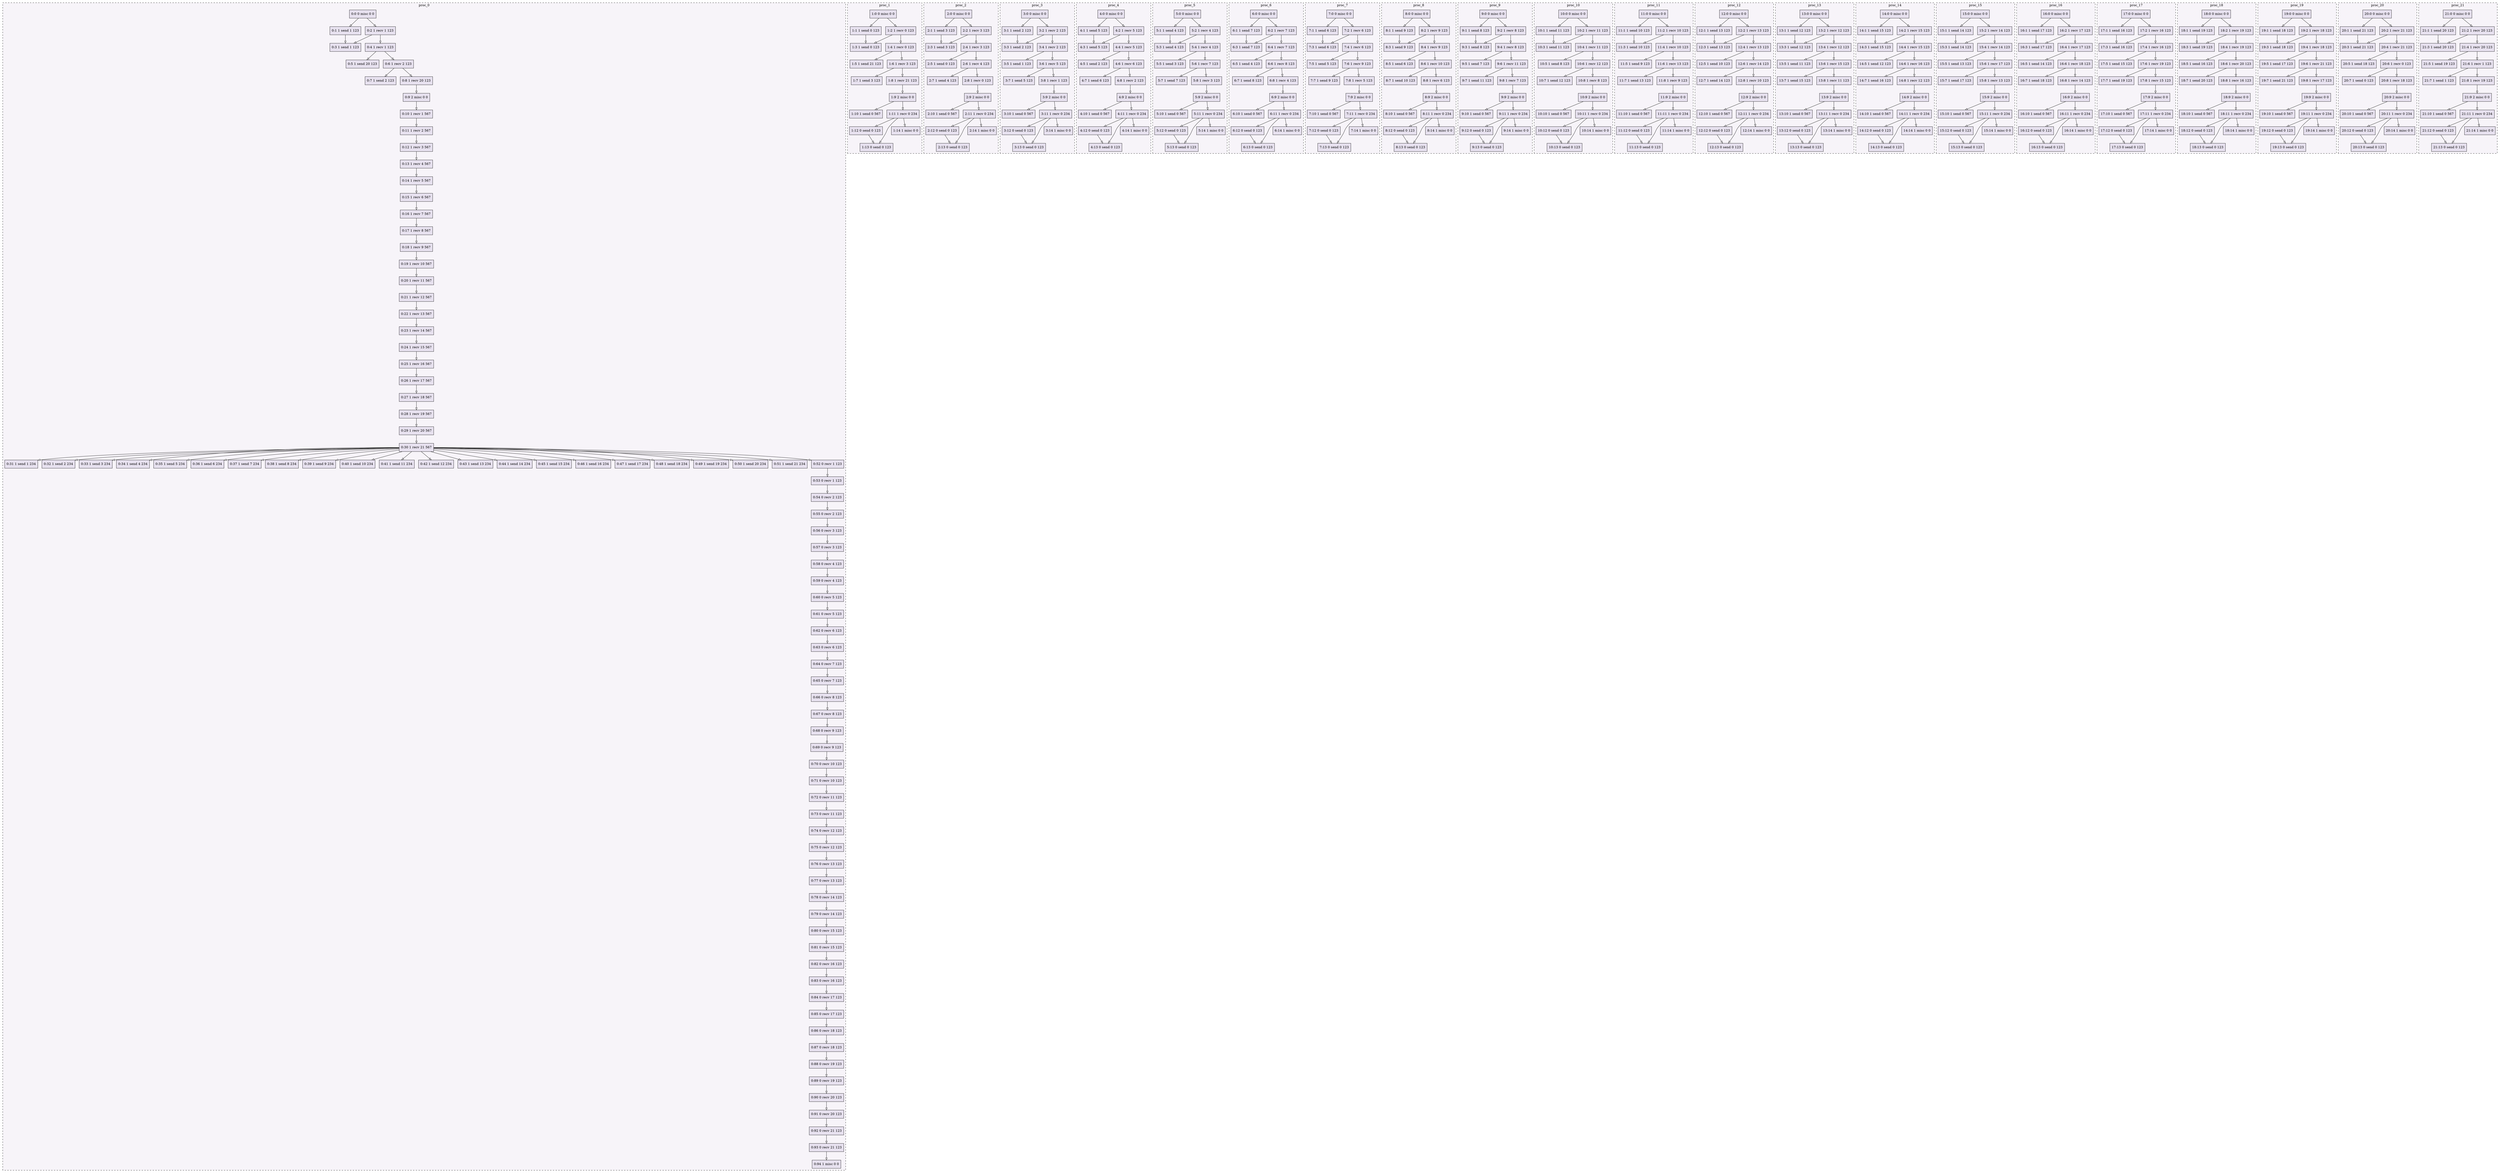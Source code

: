digraph{node[shape=record style=filled colorscheme=purd9 fillcolor=2];subgraph cluster0{style=dashed;colorscheme=purd9;bgcolor=1;edge[arrowhead=empty];label=proc_0;0[label="0:0 0 misc 0 0"];1[label="0:1 1 send 1 123"];2[label="0:2 1 recv 1 123"];3[label="0:3 1 send 1 123"];4[label="0:4 1 recv 1 123"];5[label="0:5 1 send 20 123"];6[label="0:6 1 recv 2 123"];7[label="0:7 1 send 2 123"];8[label="0:8 1 recv 20 123"];9[label="0:9 2 misc 0 0"];10[label="0:10 1 recv 1 567"];11[label="0:11 1 recv 2 567"];12[label="0:12 1 recv 3 567"];13[label="0:13 1 recv 4 567"];14[label="0:14 1 recv 5 567"];15[label="0:15 1 recv 6 567"];16[label="0:16 1 recv 7 567"];17[label="0:17 1 recv 8 567"];18[label="0:18 1 recv 9 567"];19[label="0:19 1 recv 10 567"];20[label="0:20 1 recv 11 567"];21[label="0:21 1 recv 12 567"];22[label="0:22 1 recv 13 567"];23[label="0:23 1 recv 14 567"];24[label="0:24 1 recv 15 567"];25[label="0:25 1 recv 16 567"];26[label="0:26 1 recv 17 567"];27[label="0:27 1 recv 18 567"];28[label="0:28 1 recv 19 567"];29[label="0:29 1 recv 20 567"];30[label="0:30 1 recv 21 567"];31[label="0:31 1 send 1 234"];32[label="0:32 1 send 2 234"];33[label="0:33 1 send 3 234"];34[label="0:34 1 send 4 234"];35[label="0:35 1 send 5 234"];36[label="0:36 1 send 6 234"];37[label="0:37 1 send 7 234"];38[label="0:38 1 send 8 234"];39[label="0:39 1 send 9 234"];40[label="0:40 1 send 10 234"];41[label="0:41 1 send 11 234"];42[label="0:42 1 send 12 234"];43[label="0:43 1 send 13 234"];44[label="0:44 1 send 14 234"];45[label="0:45 1 send 15 234"];46[label="0:46 1 send 16 234"];47[label="0:47 1 send 17 234"];48[label="0:48 1 send 18 234"];49[label="0:49 1 send 19 234"];50[label="0:50 1 send 20 234"];51[label="0:51 1 send 21 234"];52[label="0:52 0 recv 1 123"];53[label="0:53 0 recv 1 123"];54[label="0:54 0 recv 2 123"];55[label="0:55 0 recv 2 123"];56[label="0:56 0 recv 3 123"];57[label="0:57 0 recv 3 123"];58[label="0:58 0 recv 4 123"];59[label="0:59 0 recv 4 123"];60[label="0:60 0 recv 5 123"];61[label="0:61 0 recv 5 123"];62[label="0:62 0 recv 6 123"];63[label="0:63 0 recv 6 123"];64[label="0:64 0 recv 7 123"];65[label="0:65 0 recv 7 123"];66[label="0:66 0 recv 8 123"];67[label="0:67 0 recv 8 123"];68[label="0:68 0 recv 9 123"];69[label="0:69 0 recv 9 123"];70[label="0:70 0 recv 10 123"];71[label="0:71 0 recv 10 123"];72[label="0:72 0 recv 11 123"];73[label="0:73 0 recv 11 123"];74[label="0:74 0 recv 12 123"];75[label="0:75 0 recv 12 123"];76[label="0:76 0 recv 13 123"];77[label="0:77 0 recv 13 123"];78[label="0:78 0 recv 14 123"];79[label="0:79 0 recv 14 123"];80[label="0:80 0 recv 15 123"];81[label="0:81 0 recv 15 123"];82[label="0:82 0 recv 16 123"];83[label="0:83 0 recv 16 123"];84[label="0:84 0 recv 17 123"];85[label="0:85 0 recv 17 123"];86[label="0:86 0 recv 18 123"];87[label="0:87 0 recv 18 123"];88[label="0:88 0 recv 19 123"];89[label="0:89 0 recv 19 123"];90[label="0:90 0 recv 20 123"];91[label="0:91 0 recv 20 123"];92[label="0:92 0 recv 21 123"];93[label="0:93 0 recv 21 123"];94[label="0:94 1 misc 0 0"];0->1;0->2;2->3;1->3;2->4;4->5;4->6;6->7;6->8;8->9;9->10;10->11;11->12;12->13;13->14;14->15;15->16;16->17;17->18;18->19;19->20;20->21;21->22;22->23;23->24;24->25;25->26;26->27;27->28;28->29;29->30;30->31;30->32;30->33;30->34;30->35;30->36;30->37;30->38;30->39;30->40;30->41;30->42;30->43;30->44;30->45;30->46;30->47;30->48;30->49;30->50;30->51;30->52;52->53;53->54;54->55;55->56;56->57;57->58;58->59;59->60;60->61;61->62;62->63;63->64;64->65;65->66;66->67;67->68;68->69;69->70;70->71;71->72;72->73;73->74;74->75;75->76;76->77;77->78;78->79;79->80;80->81;81->82;82->83;83->84;84->85;85->86;86->87;87->88;88->89;89->90;90->91;91->92;92->93;93->94;}subgraph cluster1{style=dashed;colorscheme=purd9;bgcolor=1;edge[arrowhead=empty];label=proc_1;95[label="1:0 0 misc 0 0"];96[label="1:1 1 send 0 123"];97[label="1:2 1 recv 0 123"];98[label="1:3 1 send 0 123"];99[label="1:4 1 recv 0 123"];100[label="1:5 1 send 21 123"];101[label="1:6 1 recv 3 123"];102[label="1:7 1 send 3 123"];103[label="1:8 1 recv 21 123"];104[label="1:9 2 misc 0 0"];105[label="1:10 1 send 0 567"];106[label="1:11 1 recv 0 234"];107[label="1:12 0 send 0 123"];108[label="1:13 0 send 0 123"];109[label="1:14 1 misc 0 0"];95->96;95->97;97->98;96->98;97->99;99->100;99->101;101->102;101->103;103->104;104->105;104->106;106->107;107->108;106->108;106->109;}subgraph cluster2{style=dashed;colorscheme=purd9;bgcolor=1;edge[arrowhead=empty];label=proc_2;110[label="2:0 0 misc 0 0"];111[label="2:1 1 send 3 123"];112[label="2:2 1 recv 3 123"];113[label="2:3 1 send 3 123"];114[label="2:4 1 recv 3 123"];115[label="2:5 1 send 0 123"];116[label="2:6 1 recv 4 123"];117[label="2:7 1 send 4 123"];118[label="2:8 1 recv 0 123"];119[label="2:9 2 misc 0 0"];120[label="2:10 1 send 0 567"];121[label="2:11 1 recv 0 234"];122[label="2:12 0 send 0 123"];123[label="2:13 0 send 0 123"];124[label="2:14 1 misc 0 0"];110->111;110->112;112->113;111->113;112->114;114->115;114->116;116->117;116->118;118->119;119->120;119->121;121->122;122->123;121->123;121->124;}subgraph cluster3{style=dashed;colorscheme=purd9;bgcolor=1;edge[arrowhead=empty];label=proc_3;125[label="3:0 0 misc 0 0"];126[label="3:1 1 send 2 123"];127[label="3:2 1 recv 2 123"];128[label="3:3 1 send 2 123"];129[label="3:4 1 recv 2 123"];130[label="3:5 1 send 1 123"];131[label="3:6 1 recv 5 123"];132[label="3:7 1 send 5 123"];133[label="3:8 1 recv 1 123"];134[label="3:9 2 misc 0 0"];135[label="3:10 1 send 0 567"];136[label="3:11 1 recv 0 234"];137[label="3:12 0 send 0 123"];138[label="3:13 0 send 0 123"];139[label="3:14 1 misc 0 0"];125->126;125->127;127->128;126->128;127->129;129->130;129->131;131->132;131->133;133->134;134->135;134->136;136->137;137->138;136->138;136->139;}subgraph cluster4{style=dashed;colorscheme=purd9;bgcolor=1;edge[arrowhead=empty];label=proc_4;140[label="4:0 0 misc 0 0"];141[label="4:1 1 send 5 123"];142[label="4:2 1 recv 5 123"];143[label="4:3 1 send 5 123"];144[label="4:4 1 recv 5 123"];145[label="4:5 1 send 2 123"];146[label="4:6 1 recv 6 123"];147[label="4:7 1 send 6 123"];148[label="4:8 1 recv 2 123"];149[label="4:9 2 misc 0 0"];150[label="4:10 1 send 0 567"];151[label="4:11 1 recv 0 234"];152[label="4:12 0 send 0 123"];153[label="4:13 0 send 0 123"];154[label="4:14 1 misc 0 0"];140->141;140->142;142->143;141->143;142->144;144->145;144->146;146->147;146->148;148->149;149->150;149->151;151->152;152->153;151->153;151->154;}subgraph cluster5{style=dashed;colorscheme=purd9;bgcolor=1;edge[arrowhead=empty];label=proc_5;155[label="5:0 0 misc 0 0"];156[label="5:1 1 send 4 123"];157[label="5:2 1 recv 4 123"];158[label="5:3 1 send 4 123"];159[label="5:4 1 recv 4 123"];160[label="5:5 1 send 3 123"];161[label="5:6 1 recv 7 123"];162[label="5:7 1 send 7 123"];163[label="5:8 1 recv 3 123"];164[label="5:9 2 misc 0 0"];165[label="5:10 1 send 0 567"];166[label="5:11 1 recv 0 234"];167[label="5:12 0 send 0 123"];168[label="5:13 0 send 0 123"];169[label="5:14 1 misc 0 0"];155->156;155->157;157->158;156->158;157->159;159->160;159->161;161->162;161->163;163->164;164->165;164->166;166->167;167->168;166->168;166->169;}subgraph cluster6{style=dashed;colorscheme=purd9;bgcolor=1;edge[arrowhead=empty];label=proc_6;170[label="6:0 0 misc 0 0"];171[label="6:1 1 send 7 123"];172[label="6:2 1 recv 7 123"];173[label="6:3 1 send 7 123"];174[label="6:4 1 recv 7 123"];175[label="6:5 1 send 4 123"];176[label="6:6 1 recv 8 123"];177[label="6:7 1 send 8 123"];178[label="6:8 1 recv 4 123"];179[label="6:9 2 misc 0 0"];180[label="6:10 1 send 0 567"];181[label="6:11 1 recv 0 234"];182[label="6:12 0 send 0 123"];183[label="6:13 0 send 0 123"];184[label="6:14 1 misc 0 0"];170->171;170->172;172->173;171->173;172->174;174->175;174->176;176->177;176->178;178->179;179->180;179->181;181->182;182->183;181->183;181->184;}subgraph cluster7{style=dashed;colorscheme=purd9;bgcolor=1;edge[arrowhead=empty];label=proc_7;185[label="7:0 0 misc 0 0"];186[label="7:1 1 send 6 123"];187[label="7:2 1 recv 6 123"];188[label="7:3 1 send 6 123"];189[label="7:4 1 recv 6 123"];190[label="7:5 1 send 5 123"];191[label="7:6 1 recv 9 123"];192[label="7:7 1 send 9 123"];193[label="7:8 1 recv 5 123"];194[label="7:9 2 misc 0 0"];195[label="7:10 1 send 0 567"];196[label="7:11 1 recv 0 234"];197[label="7:12 0 send 0 123"];198[label="7:13 0 send 0 123"];199[label="7:14 1 misc 0 0"];185->186;185->187;187->188;186->188;187->189;189->190;189->191;191->192;191->193;193->194;194->195;194->196;196->197;197->198;196->198;196->199;}subgraph cluster8{style=dashed;colorscheme=purd9;bgcolor=1;edge[arrowhead=empty];label=proc_8;200[label="8:0 0 misc 0 0"];201[label="8:1 1 send 9 123"];202[label="8:2 1 recv 9 123"];203[label="8:3 1 send 9 123"];204[label="8:4 1 recv 9 123"];205[label="8:5 1 send 6 123"];206[label="8:6 1 recv 10 123"];207[label="8:7 1 send 10 123"];208[label="8:8 1 recv 6 123"];209[label="8:9 2 misc 0 0"];210[label="8:10 1 send 0 567"];211[label="8:11 1 recv 0 234"];212[label="8:12 0 send 0 123"];213[label="8:13 0 send 0 123"];214[label="8:14 1 misc 0 0"];200->201;200->202;202->203;201->203;202->204;204->205;204->206;206->207;206->208;208->209;209->210;209->211;211->212;212->213;211->213;211->214;}subgraph cluster9{style=dashed;colorscheme=purd9;bgcolor=1;edge[arrowhead=empty];label=proc_9;215[label="9:0 0 misc 0 0"];216[label="9:1 1 send 8 123"];217[label="9:2 1 recv 8 123"];218[label="9:3 1 send 8 123"];219[label="9:4 1 recv 8 123"];220[label="9:5 1 send 7 123"];221[label="9:6 1 recv 11 123"];222[label="9:7 1 send 11 123"];223[label="9:8 1 recv 7 123"];224[label="9:9 2 misc 0 0"];225[label="9:10 1 send 0 567"];226[label="9:11 1 recv 0 234"];227[label="9:12 0 send 0 123"];228[label="9:13 0 send 0 123"];229[label="9:14 1 misc 0 0"];215->216;215->217;217->218;216->218;217->219;219->220;219->221;221->222;221->223;223->224;224->225;224->226;226->227;227->228;226->228;226->229;}subgraph cluster10{style=dashed;colorscheme=purd9;bgcolor=1;edge[arrowhead=empty];label=proc_10;230[label="10:0 0 misc 0 0"];231[label="10:1 1 send 11 123"];232[label="10:2 1 recv 11 123"];233[label="10:3 1 send 11 123"];234[label="10:4 1 recv 11 123"];235[label="10:5 1 send 8 123"];236[label="10:6 1 recv 12 123"];237[label="10:7 1 send 12 123"];238[label="10:8 1 recv 8 123"];239[label="10:9 2 misc 0 0"];240[label="10:10 1 send 0 567"];241[label="10:11 1 recv 0 234"];242[label="10:12 0 send 0 123"];243[label="10:13 0 send 0 123"];244[label="10:14 1 misc 0 0"];230->231;230->232;232->233;231->233;232->234;234->235;234->236;236->237;236->238;238->239;239->240;239->241;241->242;242->243;241->243;241->244;}subgraph cluster11{style=dashed;colorscheme=purd9;bgcolor=1;edge[arrowhead=empty];label=proc_11;245[label="11:0 0 misc 0 0"];246[label="11:1 1 send 10 123"];247[label="11:2 1 recv 10 123"];248[label="11:3 1 send 10 123"];249[label="11:4 1 recv 10 123"];250[label="11:5 1 send 9 123"];251[label="11:6 1 recv 13 123"];252[label="11:7 1 send 13 123"];253[label="11:8 1 recv 9 123"];254[label="11:9 2 misc 0 0"];255[label="11:10 1 send 0 567"];256[label="11:11 1 recv 0 234"];257[label="11:12 0 send 0 123"];258[label="11:13 0 send 0 123"];259[label="11:14 1 misc 0 0"];245->246;245->247;247->248;246->248;247->249;249->250;249->251;251->252;251->253;253->254;254->255;254->256;256->257;257->258;256->258;256->259;}subgraph cluster12{style=dashed;colorscheme=purd9;bgcolor=1;edge[arrowhead=empty];label=proc_12;260[label="12:0 0 misc 0 0"];261[label="12:1 1 send 13 123"];262[label="12:2 1 recv 13 123"];263[label="12:3 1 send 13 123"];264[label="12:4 1 recv 13 123"];265[label="12:5 1 send 10 123"];266[label="12:6 1 recv 14 123"];267[label="12:7 1 send 14 123"];268[label="12:8 1 recv 10 123"];269[label="12:9 2 misc 0 0"];270[label="12:10 1 send 0 567"];271[label="12:11 1 recv 0 234"];272[label="12:12 0 send 0 123"];273[label="12:13 0 send 0 123"];274[label="12:14 1 misc 0 0"];260->261;260->262;262->263;261->263;262->264;264->265;264->266;266->267;266->268;268->269;269->270;269->271;271->272;272->273;271->273;271->274;}subgraph cluster13{style=dashed;colorscheme=purd9;bgcolor=1;edge[arrowhead=empty];label=proc_13;275[label="13:0 0 misc 0 0"];276[label="13:1 1 send 12 123"];277[label="13:2 1 recv 12 123"];278[label="13:3 1 send 12 123"];279[label="13:4 1 recv 12 123"];280[label="13:5 1 send 11 123"];281[label="13:6 1 recv 15 123"];282[label="13:7 1 send 15 123"];283[label="13:8 1 recv 11 123"];284[label="13:9 2 misc 0 0"];285[label="13:10 1 send 0 567"];286[label="13:11 1 recv 0 234"];287[label="13:12 0 send 0 123"];288[label="13:13 0 send 0 123"];289[label="13:14 1 misc 0 0"];275->276;275->277;277->278;276->278;277->279;279->280;279->281;281->282;281->283;283->284;284->285;284->286;286->287;287->288;286->288;286->289;}subgraph cluster14{style=dashed;colorscheme=purd9;bgcolor=1;edge[arrowhead=empty];label=proc_14;290[label="14:0 0 misc 0 0"];291[label="14:1 1 send 15 123"];292[label="14:2 1 recv 15 123"];293[label="14:3 1 send 15 123"];294[label="14:4 1 recv 15 123"];295[label="14:5 1 send 12 123"];296[label="14:6 1 recv 16 123"];297[label="14:7 1 send 16 123"];298[label="14:8 1 recv 12 123"];299[label="14:9 2 misc 0 0"];300[label="14:10 1 send 0 567"];301[label="14:11 1 recv 0 234"];302[label="14:12 0 send 0 123"];303[label="14:13 0 send 0 123"];304[label="14:14 1 misc 0 0"];290->291;290->292;292->293;291->293;292->294;294->295;294->296;296->297;296->298;298->299;299->300;299->301;301->302;302->303;301->303;301->304;}subgraph cluster15{style=dashed;colorscheme=purd9;bgcolor=1;edge[arrowhead=empty];label=proc_15;305[label="15:0 0 misc 0 0"];306[label="15:1 1 send 14 123"];307[label="15:2 1 recv 14 123"];308[label="15:3 1 send 14 123"];309[label="15:4 1 recv 14 123"];310[label="15:5 1 send 13 123"];311[label="15:6 1 recv 17 123"];312[label="15:7 1 send 17 123"];313[label="15:8 1 recv 13 123"];314[label="15:9 2 misc 0 0"];315[label="15:10 1 send 0 567"];316[label="15:11 1 recv 0 234"];317[label="15:12 0 send 0 123"];318[label="15:13 0 send 0 123"];319[label="15:14 1 misc 0 0"];305->306;305->307;307->308;306->308;307->309;309->310;309->311;311->312;311->313;313->314;314->315;314->316;316->317;317->318;316->318;316->319;}subgraph cluster16{style=dashed;colorscheme=purd9;bgcolor=1;edge[arrowhead=empty];label=proc_16;320[label="16:0 0 misc 0 0"];321[label="16:1 1 send 17 123"];322[label="16:2 1 recv 17 123"];323[label="16:3 1 send 17 123"];324[label="16:4 1 recv 17 123"];325[label="16:5 1 send 14 123"];326[label="16:6 1 recv 18 123"];327[label="16:7 1 send 18 123"];328[label="16:8 1 recv 14 123"];329[label="16:9 2 misc 0 0"];330[label="16:10 1 send 0 567"];331[label="16:11 1 recv 0 234"];332[label="16:12 0 send 0 123"];333[label="16:13 0 send 0 123"];334[label="16:14 1 misc 0 0"];320->321;320->322;322->323;321->323;322->324;324->325;324->326;326->327;326->328;328->329;329->330;329->331;331->332;332->333;331->333;331->334;}subgraph cluster17{style=dashed;colorscheme=purd9;bgcolor=1;edge[arrowhead=empty];label=proc_17;335[label="17:0 0 misc 0 0"];336[label="17:1 1 send 16 123"];337[label="17:2 1 recv 16 123"];338[label="17:3 1 send 16 123"];339[label="17:4 1 recv 16 123"];340[label="17:5 1 send 15 123"];341[label="17:6 1 recv 19 123"];342[label="17:7 1 send 19 123"];343[label="17:8 1 recv 15 123"];344[label="17:9 2 misc 0 0"];345[label="17:10 1 send 0 567"];346[label="17:11 1 recv 0 234"];347[label="17:12 0 send 0 123"];348[label="17:13 0 send 0 123"];349[label="17:14 1 misc 0 0"];335->336;335->337;337->338;336->338;337->339;339->340;339->341;341->342;341->343;343->344;344->345;344->346;346->347;347->348;346->348;346->349;}subgraph cluster18{style=dashed;colorscheme=purd9;bgcolor=1;edge[arrowhead=empty];label=proc_18;350[label="18:0 0 misc 0 0"];351[label="18:1 1 send 19 123"];352[label="18:2 1 recv 19 123"];353[label="18:3 1 send 19 123"];354[label="18:4 1 recv 19 123"];355[label="18:5 1 send 16 123"];356[label="18:6 1 recv 20 123"];357[label="18:7 1 send 20 123"];358[label="18:8 1 recv 16 123"];359[label="18:9 2 misc 0 0"];360[label="18:10 1 send 0 567"];361[label="18:11 1 recv 0 234"];362[label="18:12 0 send 0 123"];363[label="18:13 0 send 0 123"];364[label="18:14 1 misc 0 0"];350->351;350->352;352->353;351->353;352->354;354->355;354->356;356->357;356->358;358->359;359->360;359->361;361->362;362->363;361->363;361->364;}subgraph cluster19{style=dashed;colorscheme=purd9;bgcolor=1;edge[arrowhead=empty];label=proc_19;365[label="19:0 0 misc 0 0"];366[label="19:1 1 send 18 123"];367[label="19:2 1 recv 18 123"];368[label="19:3 1 send 18 123"];369[label="19:4 1 recv 18 123"];370[label="19:5 1 send 17 123"];371[label="19:6 1 recv 21 123"];372[label="19:7 1 send 21 123"];373[label="19:8 1 recv 17 123"];374[label="19:9 2 misc 0 0"];375[label="19:10 1 send 0 567"];376[label="19:11 1 recv 0 234"];377[label="19:12 0 send 0 123"];378[label="19:13 0 send 0 123"];379[label="19:14 1 misc 0 0"];365->366;365->367;367->368;366->368;367->369;369->370;369->371;371->372;371->373;373->374;374->375;374->376;376->377;377->378;376->378;376->379;}subgraph cluster20{style=dashed;colorscheme=purd9;bgcolor=1;edge[arrowhead=empty];label=proc_20;380[label="20:0 0 misc 0 0"];381[label="20:1 1 send 21 123"];382[label="20:2 1 recv 21 123"];383[label="20:3 1 send 21 123"];384[label="20:4 1 recv 21 123"];385[label="20:5 1 send 18 123"];386[label="20:6 1 recv 0 123"];387[label="20:7 1 send 0 123"];388[label="20:8 1 recv 18 123"];389[label="20:9 2 misc 0 0"];390[label="20:10 1 send 0 567"];391[label="20:11 1 recv 0 234"];392[label="20:12 0 send 0 123"];393[label="20:13 0 send 0 123"];394[label="20:14 1 misc 0 0"];380->381;380->382;382->383;381->383;382->384;384->385;384->386;386->387;386->388;388->389;389->390;389->391;391->392;392->393;391->393;391->394;}subgraph cluster21{style=dashed;colorscheme=purd9;bgcolor=1;edge[arrowhead=empty];label=proc_21;395[label="21:0 0 misc 0 0"];396[label="21:1 1 send 20 123"];397[label="21:2 1 recv 20 123"];398[label="21:3 1 send 20 123"];399[label="21:4 1 recv 20 123"];400[label="21:5 1 send 19 123"];401[label="21:6 1 recv 1 123"];402[label="21:7 1 send 1 123"];403[label="21:8 1 recv 19 123"];404[label="21:9 2 misc 0 0"];405[label="21:10 1 send 0 567"];406[label="21:11 1 recv 0 234"];407[label="21:12 0 send 0 123"];408[label="21:13 0 send 0 123"];409[label="21:14 1 misc 0 0"];395->396;395->397;397->398;396->398;397->399;399->400;399->401;401->402;401->403;403->404;404->405;404->406;406->407;407->408;406->408;406->409;}}